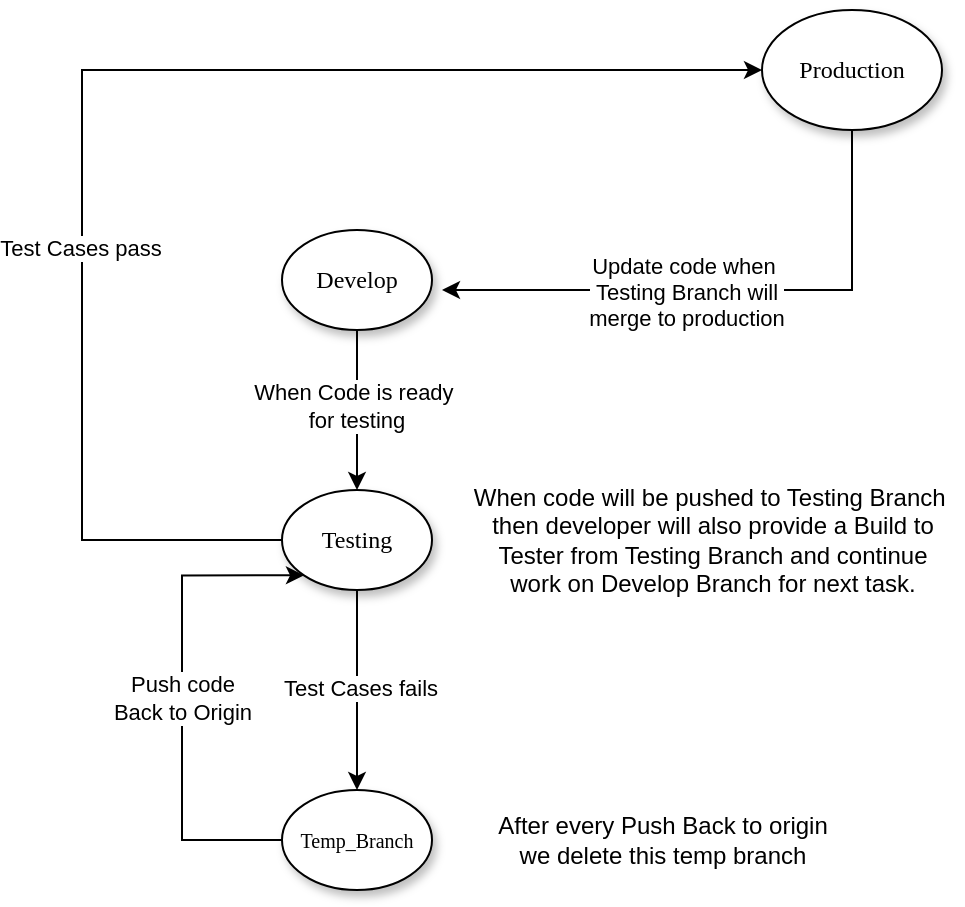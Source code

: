 <mxfile version="13.10.3" type="github">
  <diagram name="Page-1" id="42789a77-a242-8287-6e28-9cd8cfd52e62">
    <mxGraphModel dx="651" dy="539" grid="1" gridSize="10" guides="1" tooltips="1" connect="1" arrows="1" fold="1" page="1" pageScale="1" pageWidth="1100" pageHeight="850" background="#ffffff" math="0" shadow="0">
      <root>
        <mxCell id="0" />
        <mxCell id="1" parent="0" />
        <mxCell id="ghZBPaCy5iF5E_FHECrT-15" style="edgeStyle=orthogonalEdgeStyle;rounded=0;orthogonalLoop=1;jettySize=auto;html=1;exitX=0.5;exitY=1;exitDx=0;exitDy=0;" edge="1" parent="1" source="1ea317790d2ca983-1">
          <mxGeometry relative="1" as="geometry">
            <mxPoint x="290" y="220" as="targetPoint" />
            <Array as="points">
              <mxPoint x="495" y="220" />
            </Array>
          </mxGeometry>
        </mxCell>
        <mxCell id="ghZBPaCy5iF5E_FHECrT-16" value="Update code when&amp;nbsp;&lt;br&gt;Testing Branch will&lt;br&gt;merge to production&lt;br&gt;" style="edgeLabel;html=1;align=center;verticalAlign=middle;resizable=0;points=[];" vertex="1" connectable="0" parent="ghZBPaCy5iF5E_FHECrT-15">
          <mxGeometry x="0.144" y="1" relative="1" as="geometry">
            <mxPoint as="offset" />
          </mxGeometry>
        </mxCell>
        <mxCell id="1ea317790d2ca983-1" value="Production" style="ellipse;whiteSpace=wrap;html=1;rounded=0;shadow=1;comic=0;labelBackgroundColor=none;strokeWidth=1;fontFamily=Verdana;fontSize=12;align=center;" parent="1" vertex="1">
          <mxGeometry x="450" y="80" width="90" height="60" as="geometry" />
        </mxCell>
        <mxCell id="ghZBPaCy5iF5E_FHECrT-17" style="edgeStyle=orthogonalEdgeStyle;rounded=0;orthogonalLoop=1;jettySize=auto;html=1;entryX=0.5;entryY=0;entryDx=0;entryDy=0;" edge="1" parent="1" source="1ea317790d2ca983-9" target="1ea317790d2ca983-10">
          <mxGeometry relative="1" as="geometry" />
        </mxCell>
        <mxCell id="ghZBPaCy5iF5E_FHECrT-18" value="When Code is ready&amp;nbsp;&lt;br&gt;for testing" style="edgeLabel;html=1;align=center;verticalAlign=middle;resizable=0;points=[];" vertex="1" connectable="0" parent="ghZBPaCy5iF5E_FHECrT-17">
          <mxGeometry x="-0.05" y="-1" relative="1" as="geometry">
            <mxPoint as="offset" />
          </mxGeometry>
        </mxCell>
        <mxCell id="1ea317790d2ca983-9" value="Develop" style="ellipse;whiteSpace=wrap;html=1;rounded=0;shadow=1;comic=0;labelBackgroundColor=none;strokeWidth=1;fontFamily=Verdana;fontSize=12;align=center;" parent="1" vertex="1">
          <mxGeometry x="210" y="190" width="75" height="50" as="geometry" />
        </mxCell>
        <mxCell id="ghZBPaCy5iF5E_FHECrT-8" style="edgeStyle=orthogonalEdgeStyle;rounded=0;orthogonalLoop=1;jettySize=auto;html=1;" edge="1" parent="1" source="1ea317790d2ca983-10" target="1ea317790d2ca983-1">
          <mxGeometry relative="1" as="geometry">
            <mxPoint x="440" y="110" as="targetPoint" />
            <Array as="points">
              <mxPoint x="110" y="345" />
              <mxPoint x="110" y="110" />
            </Array>
          </mxGeometry>
        </mxCell>
        <mxCell id="ghZBPaCy5iF5E_FHECrT-9" value="Test Cases pass" style="edgeLabel;html=1;align=center;verticalAlign=middle;resizable=0;points=[];" vertex="1" connectable="0" parent="ghZBPaCy5iF5E_FHECrT-8">
          <mxGeometry x="-0.271" y="1" relative="1" as="geometry">
            <mxPoint as="offset" />
          </mxGeometry>
        </mxCell>
        <mxCell id="ghZBPaCy5iF5E_FHECrT-13" style="edgeStyle=orthogonalEdgeStyle;rounded=0;orthogonalLoop=1;jettySize=auto;html=1;entryX=0.5;entryY=0;entryDx=0;entryDy=0;" edge="1" parent="1" source="1ea317790d2ca983-10" target="1ea317790d2ca983-11">
          <mxGeometry relative="1" as="geometry" />
        </mxCell>
        <mxCell id="ghZBPaCy5iF5E_FHECrT-14" value="Test Cases fails" style="edgeLabel;html=1;align=center;verticalAlign=middle;resizable=0;points=[];" vertex="1" connectable="0" parent="ghZBPaCy5iF5E_FHECrT-13">
          <mxGeometry x="-0.02" y="1" relative="1" as="geometry">
            <mxPoint as="offset" />
          </mxGeometry>
        </mxCell>
        <mxCell id="1ea317790d2ca983-10" value="&lt;span&gt;Testing&lt;/span&gt;" style="ellipse;whiteSpace=wrap;html=1;rounded=0;shadow=1;comic=0;labelBackgroundColor=none;strokeWidth=1;fontFamily=Verdana;fontSize=12;align=center;" parent="1" vertex="1">
          <mxGeometry x="210" y="320" width="75" height="50" as="geometry" />
        </mxCell>
        <mxCell id="ghZBPaCy5iF5E_FHECrT-11" style="edgeStyle=orthogonalEdgeStyle;rounded=0;orthogonalLoop=1;jettySize=auto;html=1;entryX=0;entryY=1;entryDx=0;entryDy=0;" edge="1" parent="1" source="1ea317790d2ca983-11" target="1ea317790d2ca983-10">
          <mxGeometry relative="1" as="geometry">
            <mxPoint x="220" y="390" as="targetPoint" />
            <Array as="points">
              <mxPoint x="160" y="495" />
              <mxPoint x="160" y="363" />
            </Array>
          </mxGeometry>
        </mxCell>
        <mxCell id="ghZBPaCy5iF5E_FHECrT-12" value="Push code&lt;br&gt;Back to Origin" style="edgeLabel;html=1;align=center;verticalAlign=middle;resizable=0;points=[];" vertex="1" connectable="0" parent="ghZBPaCy5iF5E_FHECrT-11">
          <mxGeometry x="-0.006" relative="1" as="geometry">
            <mxPoint as="offset" />
          </mxGeometry>
        </mxCell>
        <mxCell id="1ea317790d2ca983-11" value="&lt;span&gt;&lt;font style=&quot;font-size: 10px&quot;&gt;&lt;br&gt;Temp_Branch&lt;/font&gt;&lt;br&gt;&lt;br&gt;&lt;/span&gt;" style="ellipse;whiteSpace=wrap;html=1;rounded=0;shadow=1;comic=0;labelBackgroundColor=none;strokeWidth=1;fontFamily=Verdana;fontSize=12;align=center;" parent="1" vertex="1">
          <mxGeometry x="210" y="470" width="75" height="50" as="geometry" />
        </mxCell>
        <mxCell id="ghZBPaCy5iF5E_FHECrT-20" value="When code will be pushed to Testing Branch&amp;nbsp;&lt;br&gt;then developer will also provide a Build to&lt;br&gt;Tester from Testing Branch and continue&lt;br&gt;&amp;nbsp;work on Develop Branch for next task.&amp;nbsp;" style="text;html=1;align=center;verticalAlign=middle;resizable=0;points=[];autosize=1;" vertex="1" parent="1">
          <mxGeometry x="300" y="315" width="250" height="60" as="geometry" />
        </mxCell>
        <mxCell id="ghZBPaCy5iF5E_FHECrT-21" value="After every Push Back to origin&lt;br&gt;we delete this temp branch" style="text;html=1;align=center;verticalAlign=middle;resizable=0;points=[];autosize=1;" vertex="1" parent="1">
          <mxGeometry x="310" y="480" width="180" height="30" as="geometry" />
        </mxCell>
      </root>
    </mxGraphModel>
  </diagram>
</mxfile>
